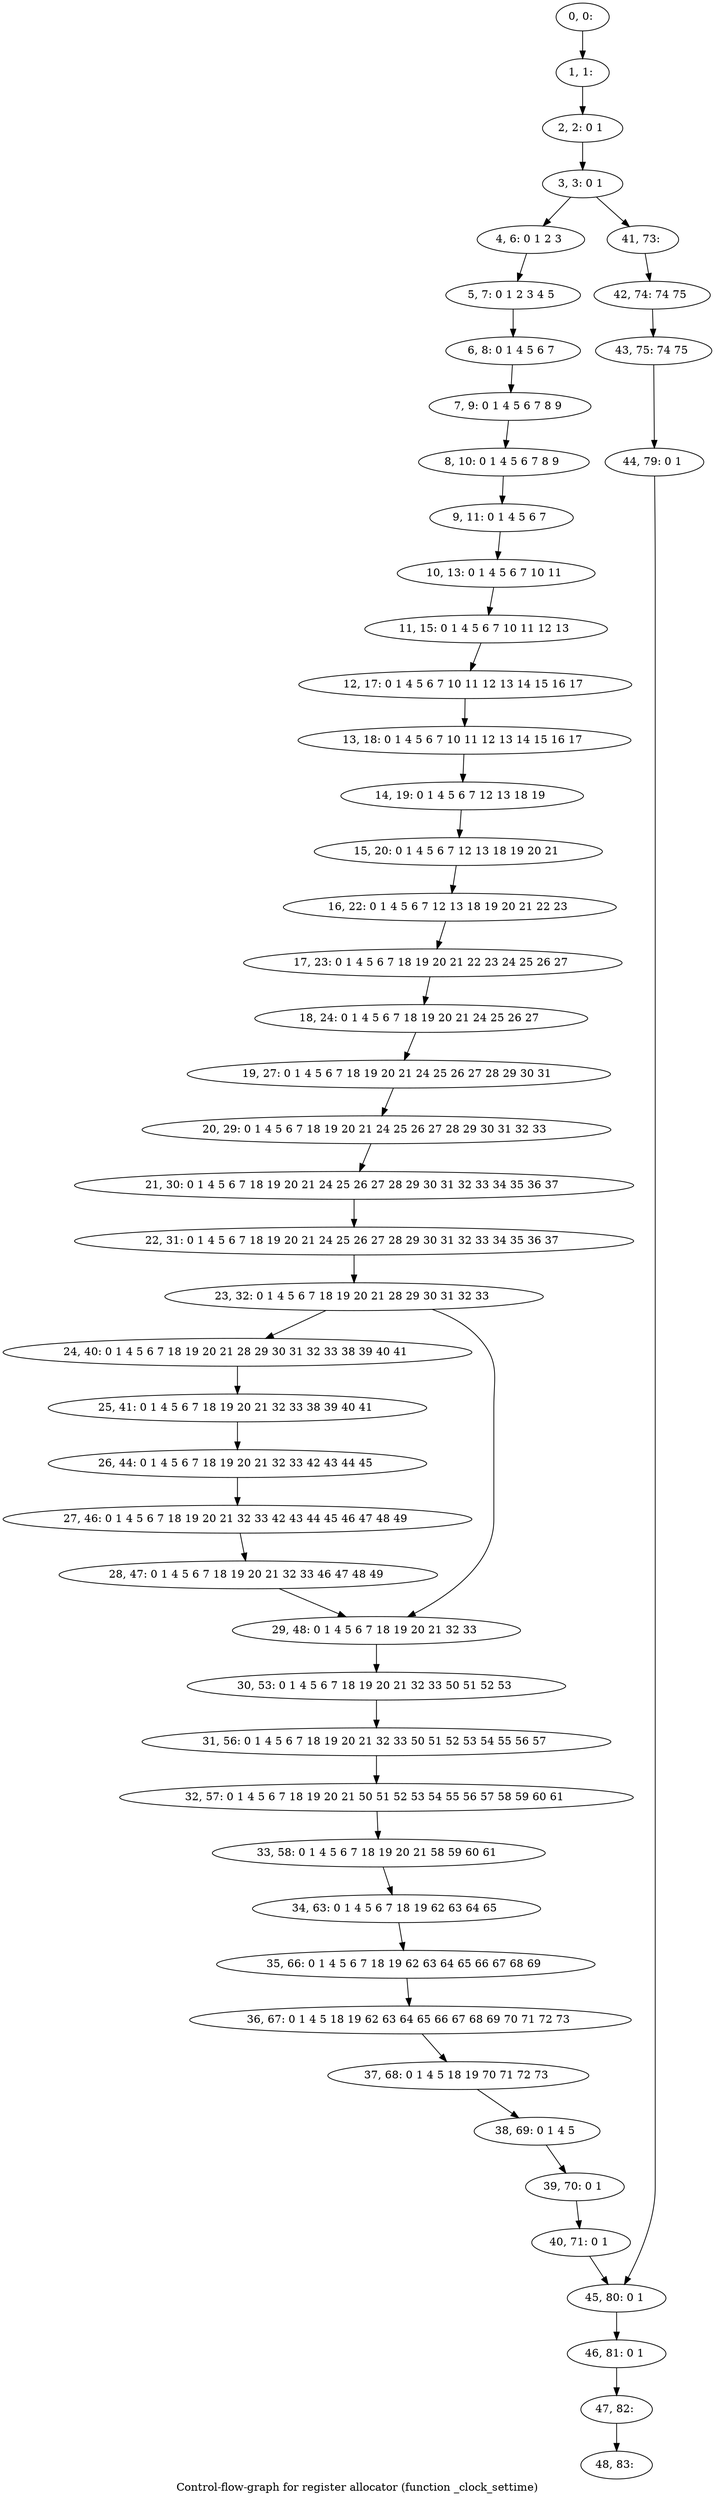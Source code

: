 digraph G {
graph [label="Control-flow-graph for register allocator (function _clock_settime)"]
0[label="0, 0: "];
1[label="1, 1: "];
2[label="2, 2: 0 1 "];
3[label="3, 3: 0 1 "];
4[label="4, 6: 0 1 2 3 "];
5[label="5, 7: 0 1 2 3 4 5 "];
6[label="6, 8: 0 1 4 5 6 7 "];
7[label="7, 9: 0 1 4 5 6 7 8 9 "];
8[label="8, 10: 0 1 4 5 6 7 8 9 "];
9[label="9, 11: 0 1 4 5 6 7 "];
10[label="10, 13: 0 1 4 5 6 7 10 11 "];
11[label="11, 15: 0 1 4 5 6 7 10 11 12 13 "];
12[label="12, 17: 0 1 4 5 6 7 10 11 12 13 14 15 16 17 "];
13[label="13, 18: 0 1 4 5 6 7 10 11 12 13 14 15 16 17 "];
14[label="14, 19: 0 1 4 5 6 7 12 13 18 19 "];
15[label="15, 20: 0 1 4 5 6 7 12 13 18 19 20 21 "];
16[label="16, 22: 0 1 4 5 6 7 12 13 18 19 20 21 22 23 "];
17[label="17, 23: 0 1 4 5 6 7 18 19 20 21 22 23 24 25 26 27 "];
18[label="18, 24: 0 1 4 5 6 7 18 19 20 21 24 25 26 27 "];
19[label="19, 27: 0 1 4 5 6 7 18 19 20 21 24 25 26 27 28 29 30 31 "];
20[label="20, 29: 0 1 4 5 6 7 18 19 20 21 24 25 26 27 28 29 30 31 32 33 "];
21[label="21, 30: 0 1 4 5 6 7 18 19 20 21 24 25 26 27 28 29 30 31 32 33 34 35 36 37 "];
22[label="22, 31: 0 1 4 5 6 7 18 19 20 21 24 25 26 27 28 29 30 31 32 33 34 35 36 37 "];
23[label="23, 32: 0 1 4 5 6 7 18 19 20 21 28 29 30 31 32 33 "];
24[label="24, 40: 0 1 4 5 6 7 18 19 20 21 28 29 30 31 32 33 38 39 40 41 "];
25[label="25, 41: 0 1 4 5 6 7 18 19 20 21 32 33 38 39 40 41 "];
26[label="26, 44: 0 1 4 5 6 7 18 19 20 21 32 33 42 43 44 45 "];
27[label="27, 46: 0 1 4 5 6 7 18 19 20 21 32 33 42 43 44 45 46 47 48 49 "];
28[label="28, 47: 0 1 4 5 6 7 18 19 20 21 32 33 46 47 48 49 "];
29[label="29, 48: 0 1 4 5 6 7 18 19 20 21 32 33 "];
30[label="30, 53: 0 1 4 5 6 7 18 19 20 21 32 33 50 51 52 53 "];
31[label="31, 56: 0 1 4 5 6 7 18 19 20 21 32 33 50 51 52 53 54 55 56 57 "];
32[label="32, 57: 0 1 4 5 6 7 18 19 20 21 50 51 52 53 54 55 56 57 58 59 60 61 "];
33[label="33, 58: 0 1 4 5 6 7 18 19 20 21 58 59 60 61 "];
34[label="34, 63: 0 1 4 5 6 7 18 19 62 63 64 65 "];
35[label="35, 66: 0 1 4 5 6 7 18 19 62 63 64 65 66 67 68 69 "];
36[label="36, 67: 0 1 4 5 18 19 62 63 64 65 66 67 68 69 70 71 72 73 "];
37[label="37, 68: 0 1 4 5 18 19 70 71 72 73 "];
38[label="38, 69: 0 1 4 5 "];
39[label="39, 70: 0 1 "];
40[label="40, 71: 0 1 "];
41[label="41, 73: "];
42[label="42, 74: 74 75 "];
43[label="43, 75: 74 75 "];
44[label="44, 79: 0 1 "];
45[label="45, 80: 0 1 "];
46[label="46, 81: 0 1 "];
47[label="47, 82: "];
48[label="48, 83: "];
0->1 ;
1->2 ;
2->3 ;
3->4 ;
3->41 ;
4->5 ;
5->6 ;
6->7 ;
7->8 ;
8->9 ;
9->10 ;
10->11 ;
11->12 ;
12->13 ;
13->14 ;
14->15 ;
15->16 ;
16->17 ;
17->18 ;
18->19 ;
19->20 ;
20->21 ;
21->22 ;
22->23 ;
23->24 ;
23->29 ;
24->25 ;
25->26 ;
26->27 ;
27->28 ;
28->29 ;
29->30 ;
30->31 ;
31->32 ;
32->33 ;
33->34 ;
34->35 ;
35->36 ;
36->37 ;
37->38 ;
38->39 ;
39->40 ;
40->45 ;
41->42 ;
42->43 ;
43->44 ;
44->45 ;
45->46 ;
46->47 ;
47->48 ;
}
